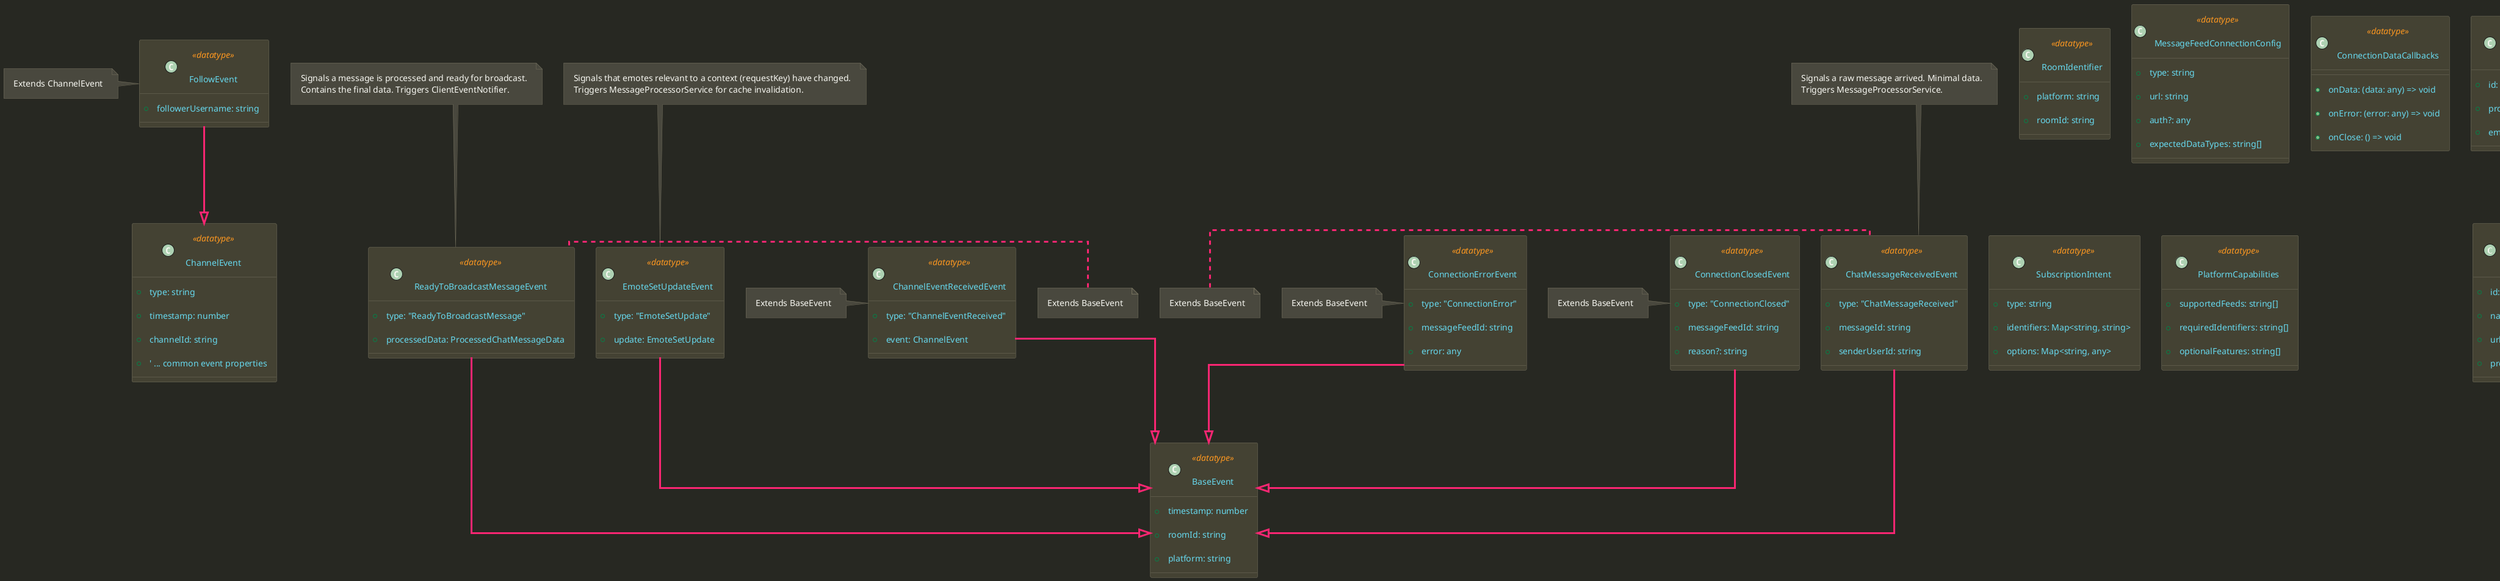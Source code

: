 @startuml architecture_datatypes

' Monokai-inspired Improved PlantUML Theme (Copied for consistency)
' Base Colors
!$color_bg             = "#272822"
!$color_fg             = "#F8F8F2"
!$color_border         = "#75715E"

' Accent Colors
!$color_accent_red     = "#F92672"
!$color_accent_green   = "#A6E22E"
!$color_accent_yellow  = "#3C3B2F"
!$color_accent_blue    = "#66D9EF"
!$color_accent_orange  = "#FD971F"
!$color_accent_purple  = "#AE81FF"

' Specialized
!$color_datatype_bg    = "#444233"
!$color_interface_bg   = "#2F556B"
!$color_note_bg        = "#49483E"
!$color_note_border    = "#75715E"
!$color_note_font      = "#F8F8F2"

skinparam {
    Shadowing false
    BackgroundColor $color_bg

    DefaultFontColor $color_fg
    DefaultFontName "Consolas", "Monaco", monospace
    DefaultFontSize 14

    ArrowColor $color_accent_red
    ArrowFontColor $color_fg
    ArrowThickness 3

    BorderColor $color_border

    PackageBorderColor $color_accent_purple
    PackageBackgroundColor $color_bg
    PackageTitleFontColor $color_accent_blue
    PackageFontStyle bold

    ClassBackgroundColor $color_accent_yellow
    ClassBorderColor $color_accent_red
    ClassFontColor $color_fg
    ClassAttributeFontColor $color_accent_green
    ClassStereotypeFontColor $color_accent_orange

    InterfaceBackgroundColor $color_interface_bg
    InterfaceBorderColor $color_accent_red
    InterfaceFontColor $color_fg
    InterfaceAttributeFontColor $color_fg
    InterfaceStereotypeFontColor $color_accent_orange

    NoteBackgroundColor $color_note_bg
    NoteBorderColor $color_note_border
    NoteFontColor $color_note_font

    LegendBackgroundColor $color_border
    LegendBorderColor $color_fg
    LegendFontColor $color_fg
}

skinparam class<<datatype>> {
    BackgroundColor $color_datatype_bg
    BorderColor $color_border
    FontColor $color_fg
    AttributeFontColor $color_accent_blue
    StereotypeFontColor $color_accent_orange
}

' General enhancements for better visuals
' skinparam roundCorner 10
skinparam padding 10
skinparam linetype ortho
' left to right direction

' --- Data Type Definitions ---

class Emote <<datatype>> {
    + id: string
    + name: string
    + url: string
    + provider: string
}
class EmoteSet <<datatype>> {
    + id: string
    + provider: string
    + emotes: Emote[]
}
class RoomIdentifier <<datatype>> {
    + platform: string
    + roomId: string
}
class EmoteFetchRequest <<datatype>> {
    + contextType: string
    + identifiers: Map<string, string>
    + targetProvider?: string
}
note top of EmoteFetchRequest : Defines an emote source/context
class PlatformEntitlementData <<datatype>> {
    + type: string ' e.g., "badge", "name_paint"
    + id: string   ' e.g., "moderator", "vip"
    + url?: string ' For badges
    + data?: any  ' For other cosmetics like name paint color
}
note top of PlatformEntitlementData : Represents a single platform entitlement (badge, cosmetic)

class User <<datatype>> {
    + userId: string
    + displayName: string
    + platformEntitlements: PlatformEntitlementData[]
}
note top of User : Represents a user's state within a specific room scope.\nStored in UserStore.

class MessageFeedEntry <<datatype>> {
    + id: string
    + type: string
    + timestamp: number
    + senderUserId: string
    + content: string ' Or structured content
    + ' ... other platform specific raw data?
}
note top of MessageFeedEntry : Represents a RAW message entry from the platform feed.\nStored in MessageStore.

class ProcessedChatMessageData <<datatype>> {
    + originalMessageId: string
    + sender: User ' Snapshot of sender state at processing time
    + displayParts: any[] ' e.g., text, emotes, badges
    + timestamp: number
    + ' ... other processed metadata?
}
note top of ProcessedChatMessageData : Result of processing a raw message via the pipeline.\nContains combined entitlements/cosmetics.\nStored in LRUMessageCache and sent to clients.

class EmoteSetUpdate <<datatype>> {
    + requestKey?: string
    + addedSets?: EmoteSet[]
    + removedSets?: EmoteSet[]
    + updatedSets?: EmoteSet[]
}
note top of EmoteSetUpdate : Data about emote set changes.

class MessageFeedConnectionConfig <<datatype>> {
    + type: string
    + url: string
    + auth?: any
    + expectedDataTypes: string[]
}
class ChannelEvent <<datatype>> {
    + type: string
    + timestamp: number
    + channelId: string
    + ' ... common event properties
}
class FollowEvent <<datatype>> {
    + followerUsername: string
}

class BaseEvent <<datatype>> {
    + timestamp: number
    + roomId: string
    + platform: string
}
class ChatMessageReceivedEvent <<datatype>> {
    + type: "ChatMessageReceived"
    + messageId: string
    + senderUserId: string
    ' Minimal info needed to trigger processing
}
note top of ChatMessageReceivedEvent : Signals a raw message arrived. Minimal data.\nTriggers MessageProcessorService.

class ChannelEventReceivedEvent <<datatype>> {
    + type: "ChannelEventReceived"
    + event: ChannelEvent
}

class ReadyToBroadcastMessageEvent <<datatype>> {
    + type: "ReadyToBroadcastMessage"
    + processedData: ProcessedChatMessageData
}
note top of ReadyToBroadcastMessageEvent : Signals a message is processed and ready for broadcast.\nContains the final data. Triggers ClientEventNotifier.

class EmoteSetUpdateEvent <<datatype>> {
    + type: "EmoteSetUpdate"
    + update: EmoteSetUpdate
}
note top of EmoteSetUpdateEvent : Signals that emotes relevant to a context (requestKey) have changed.\nTriggers MessageProcessorService for cache invalidation.

class ConnectionErrorEvent <<datatype>> {
    + type: "ConnectionError"
    + messageFeedId: string
    + error: any
}
class ConnectionClosedEvent <<datatype>> {
    + type: "ConnectionClosed"
    + messageFeedId: string
    + reason?: string
}

class ConnectionDataCallbacks <<datatype>> {
    + onData: (data: any) => void
    + onError: (error: any) => void
    + onClose: () => void
}
class PipelineContext <<datatype>> {
    + rawMessage: MessageFeedEntry
    + sender: User
    + emoteContextKeys: Set<string>
}
note top of PipelineContext : Input context for MessageFeedProcessorPipeline.process()

class SubscriptionIntent <<datatype>> {
    + type: string
    + identifiers: Map<string, string>
    + options: Map<string, any>
}
class PlatformCapabilities <<datatype>> {
    + supportedFeeds: string[]
    + requiredIdentifiers: string[]
    + optionalFeatures: string[]
}

class UserStore <<Room Scoped>> {
    - users: Map<string, User>
    + getUser(userId: string): User | undefined
    + addOrUpdateUser(userId: string, displayName: string, entitlements: PlatformEntitlementData[])
}
note top of UserStore : Stores User state per room.

class LRUMessageCache <<Room Scoped>> {
    + get(messageId: string): ProcessedChatMessageData | undefined
    + set(messageId: string, data: ProcessedChatMessageData)
    + invalidate()
    + invalidateUser?(userId: string)
}
note top of LRUMessageCache : Caches processed message data per room.

class RoomSubscription <<datatype>> {
    + ports: Set<Port>
    + messageStore: MessageStore
    + userStore: UserStore
    + messageCache: LRUMessageCache
}
class MessageStore <<Room Scoped>> {
    + addMessage(msg: MessageFeedEntry)
    + getMessage(messageId: string): MessageFeedEntry | undefined
    + getHistory(limit: number): MessageFeedEntry[]
}
note top of MessageStore : Holds raw message data for a RoomSubscription.

' --- Internal Data Type Relationships ---

EmoteSet "1" *-- "*" Emote : contains
FollowEvent --|> ChannelEvent
note left of FollowEvent : Extends ChannelEvent

ChatMessageReceivedEvent --|> BaseEvent
note left of ChatMessageReceivedEvent : Extends BaseEvent

ChannelEventReceivedEvent --|> BaseEvent
note left of ChannelEventReceivedEvent : Extends BaseEvent

ReadyToBroadcastMessageEvent --|> BaseEvent
note left of ReadyToBroadcastMessageEvent : Extends BaseEvent

EmoteSetUpdateEvent --|> BaseEvent

ConnectionErrorEvent --|> BaseEvent
note left of ConnectionErrorEvent : Extends BaseEvent

ConnectionClosedEvent --|> BaseEvent
note left of ConnectionClosedEvent : Extends BaseEvent

RoomSubscription *-- MessageStore : owns
RoomSubscription *-- UserStore : owns
RoomSubscription *-- LRUMessageCache : owns
UserStore "1" *-- "*" User : stores

@enduml